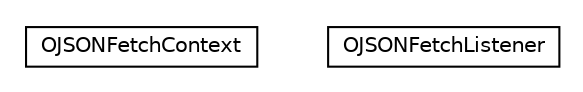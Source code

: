 #!/usr/local/bin/dot
#
# Class diagram 
# Generated by UMLGraph version R5_6-24-gf6e263 (http://www.umlgraph.org/)
#

digraph G {
	edge [fontname="Helvetica",fontsize=10,labelfontname="Helvetica",labelfontsize=10];
	node [fontname="Helvetica",fontsize=10,shape=plaintext];
	nodesep=0.25;
	ranksep=0.5;
	// com.orientechnologies.orient.core.fetch.json.OJSONFetchContext
	c426660 [label=<<table title="com.orientechnologies.orient.core.fetch.json.OJSONFetchContext" border="0" cellborder="1" cellspacing="0" cellpadding="2" port="p" href="./OJSONFetchContext.html">
		<tr><td><table border="0" cellspacing="0" cellpadding="1">
<tr><td align="center" balign="center"> OJSONFetchContext </td></tr>
		</table></td></tr>
		</table>>, URL="./OJSONFetchContext.html", fontname="Helvetica", fontcolor="black", fontsize=10.0];
	// com.orientechnologies.orient.core.fetch.json.OJSONFetchListener
	c426661 [label=<<table title="com.orientechnologies.orient.core.fetch.json.OJSONFetchListener" border="0" cellborder="1" cellspacing="0" cellpadding="2" port="p" href="./OJSONFetchListener.html">
		<tr><td><table border="0" cellspacing="0" cellpadding="1">
<tr><td align="center" balign="center"> OJSONFetchListener </td></tr>
		</table></td></tr>
		</table>>, URL="./OJSONFetchListener.html", fontname="Helvetica", fontcolor="black", fontsize=10.0];
}

